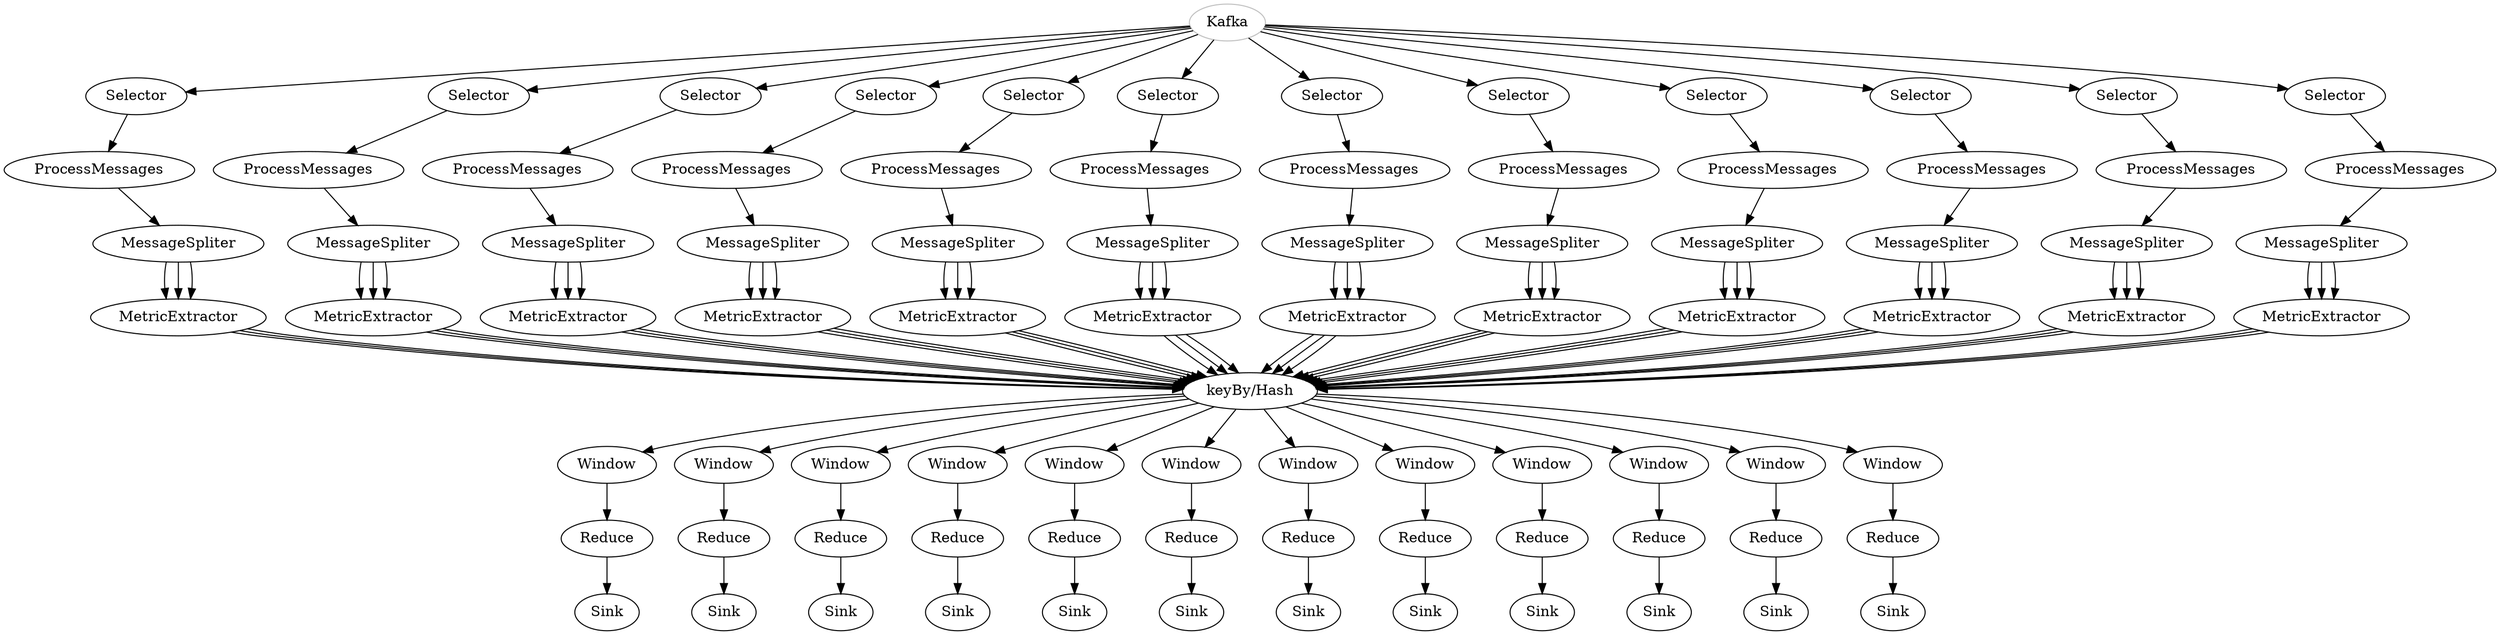digraph UnclePhil {
	kafka [color=gray, label="Kafka"];

	selector1 [label="Selector"];
	selector2 [label="Selector"];
	selector3 [label="Selector"];
	selector4 [label="Selector"];
	selector5 [label="Selector"];
	selector6 [label="Selector"];
	selector7 [label="Selector"];
	selector8 [label="Selector"];
	selector9 [label="Selector"];
	selector10 [label="Selector"];
	selector11 [label="Selector"];
	selector12 [label="Selector"];

	process1 [label="ProcessMessages"];
	process2 [label="ProcessMessages"];
	process3 [label="ProcessMessages"];
	process4 [label="ProcessMessages"];
	process5 [label="ProcessMessages"];
	process6 [label="ProcessMessages"];
	process7 [label="ProcessMessages"];
	process8 [label="ProcessMessages"];
	process9 [label="ProcessMessages"];
	process10 [label="ProcessMessages"];
	process11 [label="ProcessMessages"];
	process12 [label="ProcessMessages"];

	splitter1 [label="MessageSpliter"];
	splitter2 [label="MessageSpliter"];
	splitter3 [label="MessageSpliter"];
	splitter4 [label="MessageSpliter"];
	splitter5 [label="MessageSpliter"];
	splitter6 [label="MessageSpliter"];
	splitter7 [label="MessageSpliter"];
	splitter8 [label="MessageSpliter"];
	splitter9 [label="MessageSpliter"];
	splitter10 [label="MessageSpliter"];
	splitter11 [label="MessageSpliter"];
	splitter12 [label="MessageSpliter"];

	extract1 [label="MetricExtractor"];
	extract2 [label="MetricExtractor"];
	extract3 [label="MetricExtractor"];
	extract4 [label="MetricExtractor"];
	extract5 [label="MetricExtractor"];
	extract6 [label="MetricExtractor"];
	extract7 [label="MetricExtractor"];
	extract8 [label="MetricExtractor"];
	extract9 [label="MetricExtractor"];
	extract10 [label="MetricExtractor"];
	extract11 [label="MetricExtractor"];
	extract12 [label="MetricExtractor"];

	keyby [label="keyBy/Hash"];

	window1 [label="Window"];
	window2 [label="Window"];
	window3 [label="Window"];
	window4 [label="Window"];
	window5 [label="Window"];
	window6 [label="Window"];
	window7 [label="Window"];
	window8 [label="Window"];
	window9 [label="Window"];
	window10 [label="Window"];
	window11 [label="Window"];
	window12 [label="Window"];

	reduce1 [label="Reduce"];
	reduce2 [label="Reduce"];
	reduce3 [label="Reduce"];
	reduce4 [label="Reduce"];
	reduce5 [label="Reduce"];
	reduce6 [label="Reduce"];
	reduce7 [label="Reduce"];
	reduce8 [label="Reduce"];
	reduce9 [label="Reduce"];
	reduce10 [label="Reduce"];
	reduce11 [label="Reduce"];
	reduce12 [label="Reduce"];

	sink1 [label="Sink"];
	sink2 [label="Sink"];
	sink3 [label="Sink"];
	sink4 [label="Sink"];
	sink5 [label="Sink"];
	sink6 [label="Sink"];
	sink7 [label="Sink"];
	sink8 [label="Sink"];
	sink9 [label="Sink"];
	sink10 [label="Sink"];
	sink11 [label="Sink"];
	sink12 [label="Sink"];

	kafka -> selector1;
	kafka -> selector2;
	kafka -> selector3;
	kafka -> selector4;
	kafka -> selector5;
	kafka -> selector6;
	kafka -> selector7;
	kafka -> selector8;
	kafka -> selector9;
	kafka -> selector10;
	kafka -> selector11;
	kafka -> selector12;

	selector1 -> process1;
	selector2 -> process2;
	selector3 -> process3;
	selector4 -> process4;
	selector5 -> process5;
	selector6 -> process6;
	selector7 -> process7;
	selector8 -> process8;
	selector9 -> process9;
	selector10 -> process10;
	selector11 -> process11;
	selector12 -> process12;

	process1 -> splitter1;
	process2 -> splitter2;
	process3 -> splitter3;
	process4 -> splitter4;
	process5 -> splitter5;
	process6 -> splitter6;
	process7 -> splitter7;
	process8 -> splitter8;
	process9 -> splitter9;
	process10 -> splitter10;
	process11 -> splitter11;
	process12 -> splitter12;

	splitter1 -> extract1;
	splitter1 -> extract1;
	splitter1 -> extract1;

	splitter2 -> extract2;
	splitter2 -> extract2;
	splitter2 -> extract2;

	splitter3 -> extract3;
	splitter3 -> extract3;
	splitter3 -> extract3;

	splitter4 -> extract4;
	splitter4 -> extract4;
	splitter4 -> extract4;

	splitter5 -> extract5;
	splitter5 -> extract5;
	splitter5 -> extract5;

	splitter6 -> extract6;
	splitter6 -> extract6;
	splitter6 -> extract6;

	splitter7 -> extract7;
	splitter7 -> extract7;
	splitter7 -> extract7;

	splitter8 -> extract8;
	splitter8 -> extract8;
	splitter8 -> extract8;

	splitter9 -> extract9;
	splitter9 -> extract9;
	splitter9 -> extract9;

	splitter10 -> extract10;
	splitter10 -> extract10;
	splitter10 -> extract10;

	splitter11 -> extract11;
	splitter11 -> extract11;
	splitter11 -> extract11;

	splitter12 -> extract12;
	splitter12 -> extract12;
	splitter12 -> extract12;

	extract1 -> keyby;
	extract1 -> keyby;
	extract1 -> keyby;

	extract2 -> keyby;
	extract2 -> keyby;
	extract2 -> keyby;

	extract3 -> keyby;
	extract3 -> keyby;
	extract3 -> keyby;

	extract4 -> keyby;
	extract4 -> keyby;
	extract4 -> keyby;

	extract5 -> keyby;
	extract5 -> keyby;
	extract5 -> keyby;

	extract6 -> keyby;
	extract6 -> keyby;
	extract6 -> keyby;

	extract7 -> keyby;
	extract7 -> keyby;
	extract7 -> keyby;

	extract8 -> keyby;
	extract8 -> keyby;
	extract8 -> keyby;

	extract9 -> keyby;
	extract9 -> keyby;
	extract9 -> keyby;

	extract10 -> keyby;
	extract10 -> keyby;
	extract10 -> keyby;

	extract11 -> keyby;
	extract11 -> keyby;
	extract11 -> keyby;

	extract12 -> keyby;
	extract12 -> keyby;
	extract12 -> keyby;

	keyby -> window1;
	keyby -> window2;
	keyby -> window3;
	keyby -> window4;
	keyby -> window5;
	keyby -> window6;
	keyby -> window7;
	keyby -> window8;
	keyby -> window9;
	keyby -> window10;
	keyby -> window11;
	keyby -> window12;

	window1 -> reduce1;
	window2 -> reduce2;
	window3 -> reduce3;
	window4 -> reduce4;
	window5 -> reduce5;
	window6 -> reduce6;
	window7 -> reduce7;
	window8 -> reduce8;
	window9 -> reduce9;
	window10 -> reduce10;
	window11 -> reduce11;
	window12 -> reduce12;

	reduce1 -> sink1;
	reduce2 -> sink2;
	reduce3 -> sink3;
	reduce4 -> sink4;
	reduce5 -> sink5;
	reduce6 -> sink6;
	reduce7 -> sink7;
	reduce8 -> sink8;
	reduce9 -> sink9;
	reduce10 -> sink10;
	reduce11 -> sink11;
	reduce12 -> sink12;
}
